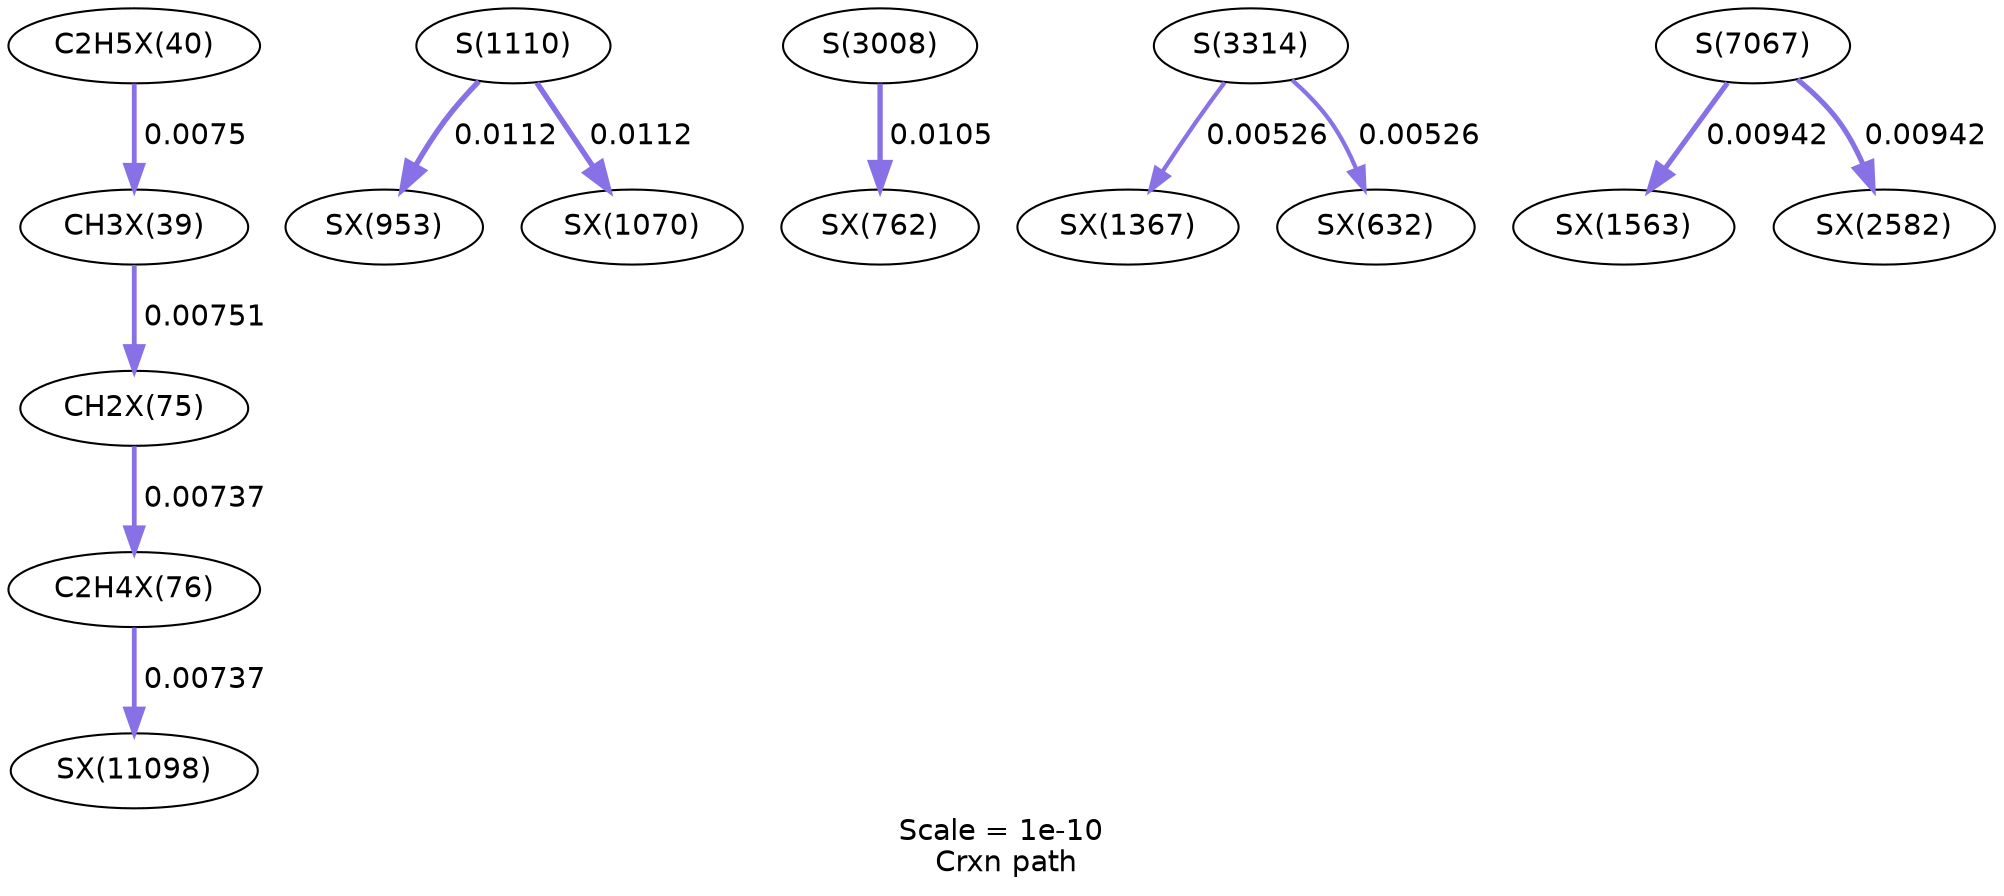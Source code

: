 digraph reaction_paths {
center=1;
s59 -> s58[fontname="Helvetica", style="setlinewidth(2.31)", arrowsize=1.15, color="0.7, 0.508, 0.9"
, label=" 0.0075"];
s37 -> s144[fontname="Helvetica", style="setlinewidth(2.61)", arrowsize=1.31, color="0.7, 0.511, 0.9"
, label=" 0.0112"];
s37 -> s148[fontname="Helvetica", style="setlinewidth(2.61)", arrowsize=1.31, color="0.7, 0.511, 0.9"
, label=" 0.0112"];
s45 -> s140[fontname="Helvetica", style="setlinewidth(2.56)", arrowsize=1.28, color="0.7, 0.511, 0.9"
, label=" 0.0105"];
s47 -> s164[fontname="Helvetica", style="setlinewidth(2.04)", arrowsize=1.02, color="0.7, 0.505, 0.9"
, label=" 0.00526"];
s47 -> s137[fontname="Helvetica", style="setlinewidth(2.04)", arrowsize=1.02, color="0.7, 0.505, 0.9"
, label=" 0.00526"];
s49 -> s167[fontname="Helvetica", style="setlinewidth(2.48)", arrowsize=1.24, color="0.7, 0.509, 0.9"
, label=" 0.00942"];
s49 -> s183[fontname="Helvetica", style="setlinewidth(2.48)", arrowsize=1.24, color="0.7, 0.509, 0.9"
, label=" 0.00942"];
s58 -> s63[fontname="Helvetica", style="setlinewidth(2.31)", arrowsize=1.15, color="0.7, 0.508, 0.9"
, label=" 0.00751"];
s63 -> s64[fontname="Helvetica", style="setlinewidth(2.29)", arrowsize=1.15, color="0.7, 0.507, 0.9"
, label=" 0.00737"];
s64 -> s262[fontname="Helvetica", style="setlinewidth(2.29)", arrowsize=1.15, color="0.7, 0.507, 0.9"
, label=" 0.00737"];
s37 [ fontname="Helvetica", label="S(1110)"];
s45 [ fontname="Helvetica", label="S(3008)"];
s47 [ fontname="Helvetica", label="S(3314)"];
s49 [ fontname="Helvetica", label="S(7067)"];
s58 [ fontname="Helvetica", label="CH3X(39)"];
s59 [ fontname="Helvetica", label="C2H5X(40)"];
s63 [ fontname="Helvetica", label="CH2X(75)"];
s64 [ fontname="Helvetica", label="C2H4X(76)"];
s137 [ fontname="Helvetica", label="SX(632)"];
s140 [ fontname="Helvetica", label="SX(762)"];
s144 [ fontname="Helvetica", label="SX(953)"];
s148 [ fontname="Helvetica", label="SX(1070)"];
s164 [ fontname="Helvetica", label="SX(1367)"];
s167 [ fontname="Helvetica", label="SX(1563)"];
s183 [ fontname="Helvetica", label="SX(2582)"];
s262 [ fontname="Helvetica", label="SX(11098)"];
 label = "Scale = 1e-10\l Crxn path";
 fontname = "Helvetica";
}
